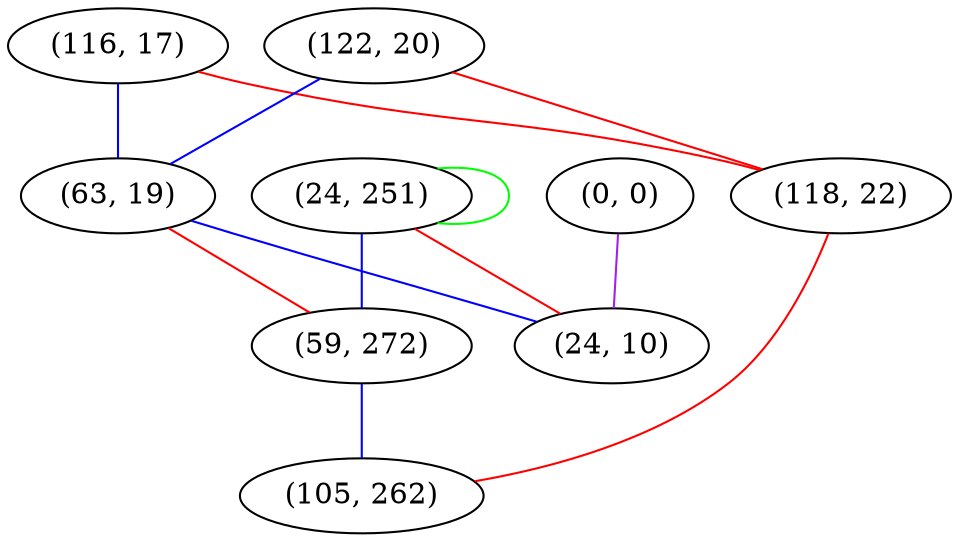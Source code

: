graph "" {
"(116, 17)";
"(0, 0)";
"(122, 20)";
"(118, 22)";
"(63, 19)";
"(24, 251)";
"(59, 272)";
"(105, 262)";
"(24, 10)";
"(116, 17)" -- "(63, 19)"  [color=blue, key=0, weight=3];
"(116, 17)" -- "(118, 22)"  [color=red, key=0, weight=1];
"(0, 0)" -- "(24, 10)"  [color=purple, key=0, weight=4];
"(122, 20)" -- "(63, 19)"  [color=blue, key=0, weight=3];
"(122, 20)" -- "(118, 22)"  [color=red, key=0, weight=1];
"(118, 22)" -- "(105, 262)"  [color=red, key=0, weight=1];
"(63, 19)" -- "(59, 272)"  [color=red, key=0, weight=1];
"(63, 19)" -- "(24, 10)"  [color=blue, key=0, weight=3];
"(24, 251)" -- "(59, 272)"  [color=blue, key=0, weight=3];
"(24, 251)" -- "(24, 251)"  [color=green, key=0, weight=2];
"(24, 251)" -- "(24, 10)"  [color=red, key=0, weight=1];
"(59, 272)" -- "(105, 262)"  [color=blue, key=0, weight=3];
}
